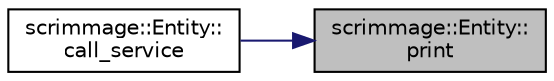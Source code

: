 digraph "scrimmage::Entity::print"
{
 // LATEX_PDF_SIZE
  edge [fontname="Helvetica",fontsize="10",labelfontname="Helvetica",labelfontsize="10"];
  node [fontname="Helvetica",fontsize="10",shape=record];
  rankdir="RL";
  Node1 [label="scrimmage::Entity::\lprint",height=0.2,width=0.4,color="black", fillcolor="grey75", style="filled", fontcolor="black",tooltip=" "];
  Node1 -> Node2 [dir="back",color="midnightblue",fontsize="10",style="solid",fontname="Helvetica"];
  Node2 [label="scrimmage::Entity::\lcall_service",height=0.2,width=0.4,color="black", fillcolor="white", style="filled",URL="$classscrimmage_1_1Entity.html#acefe04e245487c4b8d58de48860003b8",tooltip=" "];
}
